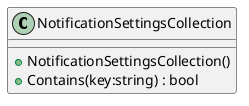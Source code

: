 @startuml
class NotificationSettingsCollection {
    + NotificationSettingsCollection()
    + Contains(key:string) : bool
}
@enduml
